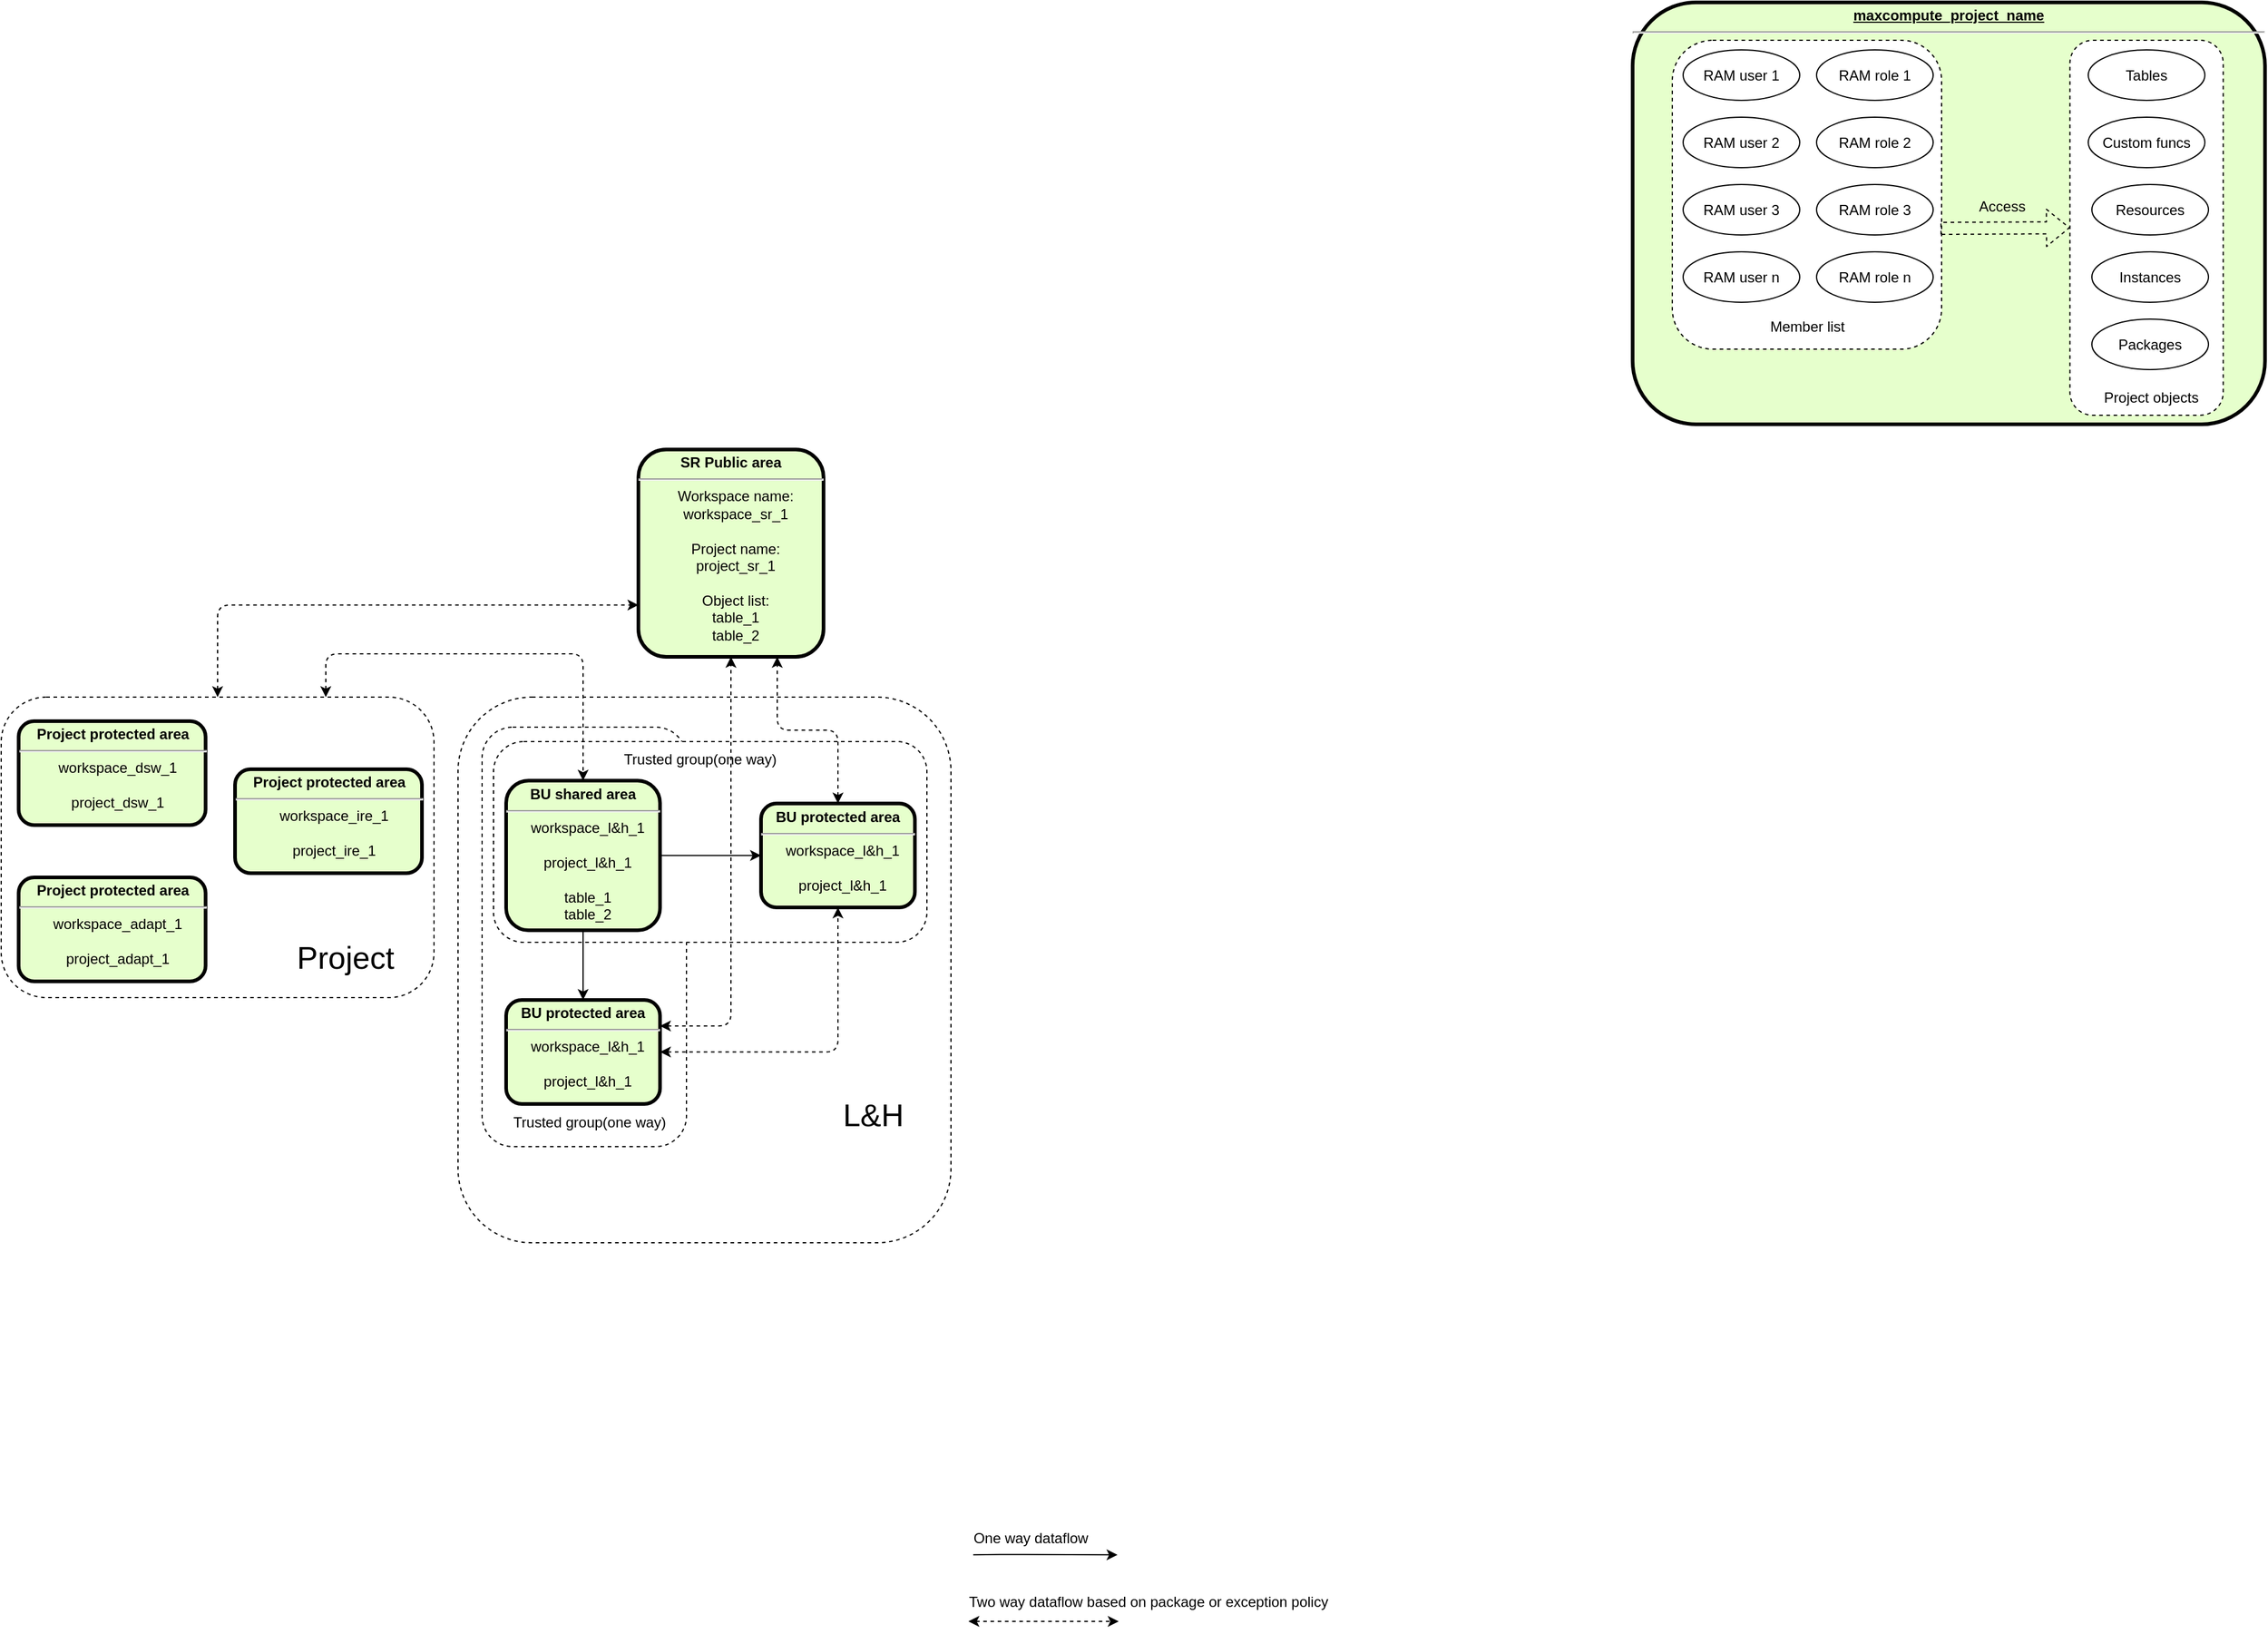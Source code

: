 <mxfile version="14.4.4" type="github">
  <diagram name="Page-1" id="c7558073-3199-34d8-9f00-42111426c3f3">
    <mxGraphModel dx="1746" dy="1850" grid="1" gridSize="10" guides="1" tooltips="1" connect="1" arrows="1" fold="1" page="1" pageScale="1" pageWidth="826" pageHeight="1169" background="#ffffff" math="0" shadow="0">
      <root>
        <mxCell id="0" />
        <mxCell id="1" parent="0" />
        <mxCell id="zFzPmybtbYSCaZnyCdFx-10" value="&lt;p style=&quot;margin: 0px ; margin-top: 4px ; text-align: center ; text-decoration: underline&quot;&gt;maxcompute_project_name&lt;/p&gt;&lt;hr&gt;&lt;p style=&quot;margin: 0px ; margin-left: 8px&quot;&gt;&lt;br&gt;&lt;/p&gt;" style="verticalAlign=middle;align=center;overflow=fill;fontSize=12;fontFamily=Helvetica;html=1;rounded=1;fontStyle=1;strokeWidth=3;fillColor=#E6FFCC" parent="1" vertex="1">
          <mxGeometry x="1157" y="-72" width="526" height="351" as="geometry" />
        </mxCell>
        <mxCell id="zFzPmybtbYSCaZnyCdFx-26" value="" style="rounded=1;whiteSpace=wrap;html=1;dashed=1;" parent="1" vertex="1">
          <mxGeometry x="1520.75" y="-40.5" width="127.5" height="312" as="geometry" />
        </mxCell>
        <mxCell id="zFzPmybtbYSCaZnyCdFx-24" value="" style="rounded=1;whiteSpace=wrap;html=1;dashed=1;" parent="1" vertex="1">
          <mxGeometry x="1190" y="-40.5" width="224" height="257" as="geometry" />
        </mxCell>
        <mxCell id="P1ETKW7xS4ezUGH-ev0N-116" value="" style="rounded=1;whiteSpace=wrap;html=1;dashed=1;" parent="1" vertex="1">
          <mxGeometry x="180" y="506" width="410" height="454" as="geometry" />
        </mxCell>
        <mxCell id="P1ETKW7xS4ezUGH-ev0N-103" value="" style="rounded=1;whiteSpace=wrap;html=1;dashed=1;" parent="1" vertex="1">
          <mxGeometry x="200" y="531" width="170" height="349" as="geometry" />
        </mxCell>
        <mxCell id="P1ETKW7xS4ezUGH-ev0N-111" value="" style="rounded=1;whiteSpace=wrap;html=1;dashed=1;" parent="1" vertex="1">
          <mxGeometry x="209.5" y="543" width="360.5" height="167" as="geometry" />
        </mxCell>
        <mxCell id="P1ETKW7xS4ezUGH-ev0N-105" value="" style="edgeStyle=orthogonalEdgeStyle;rounded=0;orthogonalLoop=1;jettySize=auto;html=1;entryX=0.5;entryY=0;entryDx=0;entryDy=0;" parent="1" source="10" target="BuY6lLi31nu-NfypY2Oj-50" edge="1">
          <mxGeometry relative="1" as="geometry">
            <mxPoint x="284" y="690" as="targetPoint" />
          </mxGeometry>
        </mxCell>
        <mxCell id="P1ETKW7xS4ezUGH-ev0N-113" value="" style="edgeStyle=orthogonalEdgeStyle;rounded=0;orthogonalLoop=1;jettySize=auto;html=1;exitX=1;exitY=0.5;exitDx=0;exitDy=0;entryX=0;entryY=0.5;entryDx=0;entryDy=0;" parent="1" source="10" target="BuY6lLi31nu-NfypY2Oj-49" edge="1">
          <mxGeometry relative="1" as="geometry">
            <mxPoint x="431" y="619" as="targetPoint" />
          </mxGeometry>
        </mxCell>
        <mxCell id="10" value="&lt;p style=&quot;margin: 4px 0px 0px&quot;&gt;BU shared area&lt;/p&gt;&lt;hr&gt;&lt;p style=&quot;margin: 0px ; margin-left: 8px&quot;&gt;&lt;span style=&quot;font-weight: 400&quot;&gt;workspace_l&amp;amp;h_1&lt;/span&gt;&lt;br&gt;&lt;/p&gt;&lt;p style=&quot;margin: 0px ; margin-left: 8px&quot;&gt;&lt;span style=&quot;font-weight: 400&quot;&gt;&lt;br&gt;&lt;/span&gt;&lt;/p&gt;&lt;p style=&quot;margin: 0px ; margin-left: 8px&quot;&gt;&lt;span style=&quot;font-weight: normal&quot;&gt;project_l&amp;amp;h_1&lt;/span&gt;&lt;/p&gt;&lt;p style=&quot;margin: 0px ; margin-left: 8px&quot;&gt;&lt;span style=&quot;font-weight: normal&quot;&gt;&lt;br&gt;&lt;/span&gt;&lt;/p&gt;&lt;p style=&quot;margin: 0px ; margin-left: 8px&quot;&gt;&lt;span style=&quot;font-weight: normal&quot;&gt;table_1&lt;/span&gt;&lt;/p&gt;&lt;p style=&quot;margin: 0px ; margin-left: 8px&quot;&gt;&lt;span style=&quot;font-weight: normal&quot;&gt;table_2&lt;/span&gt;&lt;/p&gt;" style="verticalAlign=middle;align=center;overflow=fill;fontSize=12;fontFamily=Helvetica;html=1;rounded=1;fontStyle=1;strokeWidth=3;fillColor=#E6FFCC" parent="1" vertex="1">
          <mxGeometry x="220" y="575.5" width="128" height="124.5" as="geometry" />
        </mxCell>
        <mxCell id="P1ETKW7xS4ezUGH-ev0N-104" value="Trusted group(one way)" style="text;html=1;align=center;verticalAlign=middle;resizable=0;points=[];autosize=1;" parent="1" vertex="1">
          <mxGeometry x="220" y="851" width="137" height="18" as="geometry" />
        </mxCell>
        <mxCell id="P1ETKW7xS4ezUGH-ev0N-112" value="Trusted group(one way)" style="text;html=1;align=center;verticalAlign=middle;resizable=0;points=[];autosize=1;" parent="1" vertex="1">
          <mxGeometry x="312" y="548.5" width="137" height="18" as="geometry" />
        </mxCell>
        <mxCell id="P1ETKW7xS4ezUGH-ev0N-117" value="L&amp;amp;H" style="text;html=1;align=center;verticalAlign=middle;resizable=0;points=[];autosize=1;strokeWidth=1;fontSize=26;" parent="1" vertex="1">
          <mxGeometry x="490" y="834" width="70" height="40" as="geometry" />
        </mxCell>
        <mxCell id="P1ETKW7xS4ezUGH-ev0N-125" value="" style="endArrow=classic;html=1;fontSize=20;" parent="1" edge="1">
          <mxGeometry width="50" height="50" relative="1" as="geometry">
            <mxPoint x="608.5" y="1219.66" as="sourcePoint" />
            <mxPoint x="728.5" y="1219.66" as="targetPoint" />
            <Array as="points">
              <mxPoint x="640.5" y="1219.33" />
            </Array>
          </mxGeometry>
        </mxCell>
        <mxCell id="P1ETKW7xS4ezUGH-ev0N-126" value="&lt;font style=&quot;font-size: 12px&quot;&gt;One way dataflow&lt;/font&gt;" style="text;html=1;align=center;verticalAlign=middle;resizable=0;points=[];autosize=1;fontSize=20;" parent="1" vertex="1">
          <mxGeometry x="603" y="1186.0" width="105" height="31" as="geometry" />
        </mxCell>
        <mxCell id="P1ETKW7xS4ezUGH-ev0N-143" value="" style="rounded=1;whiteSpace=wrap;html=1;dashed=1;" parent="1" vertex="1">
          <mxGeometry x="-200" y="506" width="360" height="250" as="geometry" />
        </mxCell>
        <mxCell id="P1ETKW7xS4ezUGH-ev0N-156" value="Project" style="text;html=1;align=center;verticalAlign=middle;resizable=0;points=[];autosize=1;strokeWidth=1;fontSize=26;" parent="1" vertex="1">
          <mxGeometry x="36" y="702.5" width="100" height="40" as="geometry" />
        </mxCell>
        <mxCell id="P1ETKW7xS4ezUGH-ev0N-159" value="&lt;p style=&quot;margin: 4px 0px 0px ; text-align: center&quot;&gt;SR Public area&lt;/p&gt;&lt;hr&gt;&lt;p style=&quot;margin: 0px ; margin-left: 8px&quot;&gt;&lt;span style=&quot;font-weight: normal&quot;&gt;Workspace name:&lt;/span&gt;&lt;/p&gt;&lt;p style=&quot;margin: 0px ; margin-left: 8px&quot;&gt;&lt;span style=&quot;font-weight: normal&quot;&gt;&lt;span&gt;workspace_sr_1&lt;/span&gt;&lt;br&gt;&lt;/span&gt;&lt;/p&gt;&lt;p style=&quot;margin: 0px ; margin-left: 8px&quot;&gt;&lt;span style=&quot;font-weight: normal&quot;&gt;&lt;br&gt;&lt;/span&gt;&lt;/p&gt;&lt;p style=&quot;margin: 0px ; margin-left: 8px&quot;&gt;&lt;span style=&quot;font-weight: normal&quot;&gt;Project name:&lt;/span&gt;&lt;/p&gt;&lt;p style=&quot;margin: 0px ; margin-left: 8px&quot;&gt;&lt;span style=&quot;font-weight: normal&quot;&gt;project_sr_1&lt;/span&gt;&lt;/p&gt;&lt;p style=&quot;margin: 0px ; margin-left: 8px&quot;&gt;&lt;span style=&quot;font-weight: normal&quot;&gt;&lt;br&gt;&lt;/span&gt;&lt;/p&gt;&lt;p style=&quot;margin: 0px ; margin-left: 8px&quot;&gt;&lt;span style=&quot;font-weight: normal&quot;&gt;Object list:&lt;/span&gt;&lt;/p&gt;&lt;p style=&quot;margin: 0px ; margin-left: 8px&quot;&gt;&lt;span style=&quot;font-weight: normal&quot;&gt;table_1&lt;/span&gt;&lt;/p&gt;&lt;p style=&quot;margin: 0px ; margin-left: 8px&quot;&gt;&lt;span style=&quot;font-weight: normal&quot;&gt;table_2&lt;/span&gt;&lt;/p&gt;" style="verticalAlign=middle;align=center;overflow=fill;fontSize=12;fontFamily=Helvetica;html=1;rounded=1;fontStyle=1;strokeWidth=3;fillColor=#E6FFCC" parent="1" vertex="1">
          <mxGeometry x="330" y="300" width="154" height="172.5" as="geometry" />
        </mxCell>
        <mxCell id="zFzPmybtbYSCaZnyCdFx-11" value="RAM user 3" style="ellipse;whiteSpace=wrap;html=1;" parent="1" vertex="1">
          <mxGeometry x="1199" y="79.5" width="97" height="42" as="geometry" />
        </mxCell>
        <mxCell id="zFzPmybtbYSCaZnyCdFx-12" value="RAM user 2" style="ellipse;whiteSpace=wrap;html=1;" parent="1" vertex="1">
          <mxGeometry x="1199" y="23.5" width="97" height="42" as="geometry" />
        </mxCell>
        <mxCell id="zFzPmybtbYSCaZnyCdFx-13" value="RAM user 1" style="ellipse;whiteSpace=wrap;html=1;" parent="1" vertex="1">
          <mxGeometry x="1199" y="-32.5" width="97" height="42" as="geometry" />
        </mxCell>
        <mxCell id="zFzPmybtbYSCaZnyCdFx-14" value="RAM role 3" style="ellipse;whiteSpace=wrap;html=1;" parent="1" vertex="1">
          <mxGeometry x="1310" y="79.5" width="97" height="42" as="geometry" />
        </mxCell>
        <mxCell id="zFzPmybtbYSCaZnyCdFx-15" value="RAM role 2" style="ellipse;whiteSpace=wrap;html=1;" parent="1" vertex="1">
          <mxGeometry x="1310" y="23.5" width="97" height="42" as="geometry" />
        </mxCell>
        <mxCell id="zFzPmybtbYSCaZnyCdFx-16" value="RAM role 1" style="ellipse;whiteSpace=wrap;html=1;" parent="1" vertex="1">
          <mxGeometry x="1310" y="-32.5" width="97" height="42" as="geometry" />
        </mxCell>
        <mxCell id="zFzPmybtbYSCaZnyCdFx-17" value="RAM user n" style="ellipse;whiteSpace=wrap;html=1;" parent="1" vertex="1">
          <mxGeometry x="1199" y="135.5" width="97" height="42" as="geometry" />
        </mxCell>
        <mxCell id="zFzPmybtbYSCaZnyCdFx-18" value="RAM role n" style="ellipse;whiteSpace=wrap;html=1;" parent="1" vertex="1">
          <mxGeometry x="1310" y="135.5" width="97" height="42" as="geometry" />
        </mxCell>
        <mxCell id="zFzPmybtbYSCaZnyCdFx-19" value="Tables" style="ellipse;whiteSpace=wrap;html=1;" parent="1" vertex="1">
          <mxGeometry x="1536" y="-32.5" width="97" height="42" as="geometry" />
        </mxCell>
        <mxCell id="zFzPmybtbYSCaZnyCdFx-20" value="Custom funcs" style="ellipse;whiteSpace=wrap;html=1;" parent="1" vertex="1">
          <mxGeometry x="1536" y="23.5" width="97" height="42" as="geometry" />
        </mxCell>
        <mxCell id="zFzPmybtbYSCaZnyCdFx-21" value="Resources" style="ellipse;whiteSpace=wrap;html=1;" parent="1" vertex="1">
          <mxGeometry x="1539" y="79.5" width="97" height="42" as="geometry" />
        </mxCell>
        <mxCell id="zFzPmybtbYSCaZnyCdFx-22" value="Instances" style="ellipse;whiteSpace=wrap;html=1;" parent="1" vertex="1">
          <mxGeometry x="1539" y="135.5" width="97" height="42" as="geometry" />
        </mxCell>
        <mxCell id="zFzPmybtbYSCaZnyCdFx-23" value="Packages" style="ellipse;whiteSpace=wrap;html=1;" parent="1" vertex="1">
          <mxGeometry x="1539" y="191.5" width="97" height="42" as="geometry" />
        </mxCell>
        <mxCell id="zFzPmybtbYSCaZnyCdFx-25" value="Member list" style="text;html=1;align=center;verticalAlign=middle;resizable=0;points=[];autosize=1;" parent="1" vertex="1">
          <mxGeometry x="1266" y="188.5" width="72" height="18" as="geometry" />
        </mxCell>
        <mxCell id="zFzPmybtbYSCaZnyCdFx-27" value="Project objects" style="text;html=1;align=center;verticalAlign=middle;resizable=0;points=[];autosize=1;" parent="1" vertex="1">
          <mxGeometry x="1543" y="247.5" width="89" height="18" as="geometry" />
        </mxCell>
        <mxCell id="BuY6lLi31nu-NfypY2Oj-10" value="" style="shape=flexArrow;endArrow=classic;html=1;entryX=0;entryY=0.5;entryDx=0;entryDy=0;dashed=1;" edge="1" parent="1" target="zFzPmybtbYSCaZnyCdFx-26">
          <mxGeometry width="50" height="50" relative="1" as="geometry">
            <mxPoint x="1413" y="116" as="sourcePoint" />
            <mxPoint x="1483" y="69" as="targetPoint" />
          </mxGeometry>
        </mxCell>
        <mxCell id="BuY6lLi31nu-NfypY2Oj-11" value="Access" style="text;html=1;align=center;verticalAlign=middle;resizable=0;points=[];autosize=1;" vertex="1" parent="1">
          <mxGeometry x="1439" y="89" width="49" height="18" as="geometry" />
        </mxCell>
        <mxCell id="BuY6lLi31nu-NfypY2Oj-38" value="&lt;div&gt;&lt;span style=&quot;font-size: 12px&quot;&gt;Two way dataflow based on package or exception policy&lt;/span&gt;&lt;/div&gt;" style="text;html=1;align=left;verticalAlign=middle;resizable=0;points=[];autosize=1;fontSize=20;" vertex="1" parent="1">
          <mxGeometry x="603" y="1240" width="310" height="30" as="geometry" />
        </mxCell>
        <mxCell id="BuY6lLi31nu-NfypY2Oj-42" value="" style="endArrow=classic;startArrow=classic;html=1;dashed=1;" edge="1" parent="1">
          <mxGeometry width="50" height="50" relative="1" as="geometry">
            <mxPoint x="604.5" y="1275" as="sourcePoint" />
            <mxPoint x="729.5" y="1275" as="targetPoint" />
          </mxGeometry>
        </mxCell>
        <mxCell id="BuY6lLi31nu-NfypY2Oj-45" value="" style="endArrow=classic;startArrow=classic;html=1;dashed=1;fontSize=26;edgeStyle=orthogonalEdgeStyle;entryX=0.75;entryY=1;entryDx=0;entryDy=0;exitX=0.5;exitY=0;exitDx=0;exitDy=0;" edge="1" parent="1" source="BuY6lLi31nu-NfypY2Oj-49" target="P1ETKW7xS4ezUGH-ev0N-159">
          <mxGeometry width="50" height="50" relative="1" as="geometry">
            <mxPoint x="494.5" y="576" as="sourcePoint" />
            <mxPoint x="260" y="360" as="targetPoint" />
          </mxGeometry>
        </mxCell>
        <mxCell id="BuY6lLi31nu-NfypY2Oj-46" value="" style="endArrow=classic;startArrow=classic;html=1;dashed=1;fontSize=26;edgeStyle=orthogonalEdgeStyle;entryX=0.5;entryY=1;entryDx=0;entryDy=0;exitX=1;exitY=0.5;exitDx=0;exitDy=0;" edge="1" parent="1" source="BuY6lLi31nu-NfypY2Oj-50" target="BuY6lLi31nu-NfypY2Oj-49">
          <mxGeometry width="50" height="50" relative="1" as="geometry">
            <mxPoint x="348" y="748.5" as="sourcePoint" />
            <mxPoint x="494.5" y="662" as="targetPoint" />
          </mxGeometry>
        </mxCell>
        <mxCell id="BuY6lLi31nu-NfypY2Oj-49" value="&lt;p style=&quot;margin: 4px 0px 0px&quot;&gt;BU protected area&lt;/p&gt;&lt;hr&gt;&lt;p style=&quot;margin: 0px ; margin-left: 8px&quot;&gt;&lt;span style=&quot;font-weight: 400&quot;&gt;workspace_l&amp;amp;h_1&lt;/span&gt;&lt;br&gt;&lt;/p&gt;&lt;p style=&quot;margin: 0px ; margin-left: 8px&quot;&gt;&lt;span style=&quot;font-weight: 400&quot;&gt;&lt;br&gt;&lt;/span&gt;&lt;/p&gt;&lt;p style=&quot;margin: 0px ; margin-left: 8px&quot;&gt;&lt;span style=&quot;font-weight: normal&quot;&gt;project_l&amp;amp;h_1&lt;/span&gt;&lt;/p&gt;" style="verticalAlign=middle;align=center;overflow=fill;fontSize=12;fontFamily=Helvetica;html=1;rounded=1;fontStyle=1;strokeWidth=3;fillColor=#E6FFCC" vertex="1" parent="1">
          <mxGeometry x="432" y="594.5" width="128" height="86.5" as="geometry" />
        </mxCell>
        <mxCell id="BuY6lLi31nu-NfypY2Oj-50" value="&lt;p style=&quot;margin: 4px 0px 0px&quot;&gt;BU protected area&lt;/p&gt;&lt;hr&gt;&lt;p style=&quot;margin: 0px ; margin-left: 8px&quot;&gt;&lt;span style=&quot;font-weight: 400&quot;&gt;workspace_l&amp;amp;h_1&lt;/span&gt;&lt;br&gt;&lt;/p&gt;&lt;p style=&quot;margin: 0px ; margin-left: 8px&quot;&gt;&lt;span style=&quot;font-weight: 400&quot;&gt;&lt;br&gt;&lt;/span&gt;&lt;/p&gt;&lt;p style=&quot;margin: 0px ; margin-left: 8px&quot;&gt;&lt;span style=&quot;font-weight: normal&quot;&gt;project_l&amp;amp;h_1&lt;/span&gt;&lt;/p&gt;" style="verticalAlign=middle;align=center;overflow=fill;fontSize=12;fontFamily=Helvetica;html=1;rounded=1;fontStyle=1;strokeWidth=3;fillColor=#E6FFCC" vertex="1" parent="1">
          <mxGeometry x="220" y="758" width="128" height="86.5" as="geometry" />
        </mxCell>
        <mxCell id="BuY6lLi31nu-NfypY2Oj-51" value="&lt;p style=&quot;margin: 4px 0px 0px&quot;&gt;Project protected area&lt;/p&gt;&lt;hr&gt;&lt;p style=&quot;margin: 0px ; margin-left: 8px&quot;&gt;&lt;span style=&quot;font-weight: 400&quot;&gt;workspace_dsw_1&lt;/span&gt;&lt;br&gt;&lt;/p&gt;&lt;p style=&quot;margin: 0px ; margin-left: 8px&quot;&gt;&lt;span style=&quot;font-weight: 400&quot;&gt;&lt;br&gt;&lt;/span&gt;&lt;/p&gt;&lt;p style=&quot;margin: 0px ; margin-left: 8px&quot;&gt;&lt;span style=&quot;font-weight: normal&quot;&gt;project_dsw_1&lt;/span&gt;&lt;/p&gt;" style="verticalAlign=middle;align=center;overflow=fill;fontSize=12;fontFamily=Helvetica;html=1;rounded=1;fontStyle=1;strokeWidth=3;fillColor=#E6FFCC" vertex="1" parent="1">
          <mxGeometry x="-185.5" y="526" width="155.5" height="86.5" as="geometry" />
        </mxCell>
        <mxCell id="BuY6lLi31nu-NfypY2Oj-52" value="&lt;p style=&quot;margin: 4px 0px 0px&quot;&gt;Project protected area&lt;/p&gt;&lt;hr&gt;&lt;p style=&quot;margin: 0px ; margin-left: 8px&quot;&gt;&lt;span style=&quot;font-weight: 400&quot;&gt;workspace_adapt_1&lt;/span&gt;&lt;br&gt;&lt;/p&gt;&lt;p style=&quot;margin: 0px ; margin-left: 8px&quot;&gt;&lt;span style=&quot;font-weight: 400&quot;&gt;&lt;br&gt;&lt;/span&gt;&lt;/p&gt;&lt;p style=&quot;margin: 0px ; margin-left: 8px&quot;&gt;&lt;span style=&quot;font-weight: normal&quot;&gt;project_adapt_1&lt;/span&gt;&lt;/p&gt;" style="verticalAlign=middle;align=center;overflow=fill;fontSize=12;fontFamily=Helvetica;html=1;rounded=1;fontStyle=1;strokeWidth=3;fillColor=#E6FFCC" vertex="1" parent="1">
          <mxGeometry x="-185.5" y="656" width="155.5" height="86.5" as="geometry" />
        </mxCell>
        <mxCell id="BuY6lLi31nu-NfypY2Oj-53" value="&lt;p style=&quot;margin: 4px 0px 0px&quot;&gt;Project protected area&lt;/p&gt;&lt;hr&gt;&lt;p style=&quot;margin: 0px ; margin-left: 8px&quot;&gt;&lt;span style=&quot;font-weight: 400&quot;&gt;workspace_ire_1&lt;/span&gt;&lt;br&gt;&lt;/p&gt;&lt;p style=&quot;margin: 0px ; margin-left: 8px&quot;&gt;&lt;span style=&quot;font-weight: 400&quot;&gt;&lt;br&gt;&lt;/span&gt;&lt;/p&gt;&lt;p style=&quot;margin: 0px ; margin-left: 8px&quot;&gt;&lt;span style=&quot;font-weight: normal&quot;&gt;project_ire_1&lt;/span&gt;&lt;/p&gt;" style="verticalAlign=middle;align=center;overflow=fill;fontSize=12;fontFamily=Helvetica;html=1;rounded=1;fontStyle=1;strokeWidth=3;fillColor=#E6FFCC" vertex="1" parent="1">
          <mxGeometry x="-5.5" y="566" width="155.5" height="86.5" as="geometry" />
        </mxCell>
        <mxCell id="BuY6lLi31nu-NfypY2Oj-54" value="" style="endArrow=classic;startArrow=classic;html=1;dashed=1;fontSize=26;edgeStyle=orthogonalEdgeStyle;entryX=0;entryY=0.75;entryDx=0;entryDy=0;exitX=0.5;exitY=0;exitDx=0;exitDy=0;" edge="1" parent="1" source="P1ETKW7xS4ezUGH-ev0N-143" target="P1ETKW7xS4ezUGH-ev0N-159">
          <mxGeometry width="50" height="50" relative="1" as="geometry">
            <mxPoint x="111" y="434.5" as="sourcePoint" />
            <mxPoint x="70" y="279" as="targetPoint" />
          </mxGeometry>
        </mxCell>
        <mxCell id="BuY6lLi31nu-NfypY2Oj-56" value="" style="endArrow=classic;startArrow=classic;html=1;dashed=1;fontSize=26;edgeStyle=orthogonalEdgeStyle;entryX=0.5;entryY=0;entryDx=0;entryDy=0;exitX=0.75;exitY=0;exitDx=0;exitDy=0;" edge="1" parent="1" source="P1ETKW7xS4ezUGH-ev0N-143" target="10">
          <mxGeometry width="50" height="50" relative="1" as="geometry">
            <mxPoint x="70" y="460" as="sourcePoint" />
            <mxPoint x="349.5" y="386.875" as="targetPoint" />
            <Array as="points">
              <mxPoint x="70" y="470" />
              <mxPoint x="284" y="470" />
            </Array>
          </mxGeometry>
        </mxCell>
        <mxCell id="BuY6lLi31nu-NfypY2Oj-57" value="" style="endArrow=classic;startArrow=classic;html=1;dashed=1;fontSize=26;edgeStyle=orthogonalEdgeStyle;entryX=0.5;entryY=1;entryDx=0;entryDy=0;exitX=1;exitY=0.25;exitDx=0;exitDy=0;" edge="1" parent="1" source="BuY6lLi31nu-NfypY2Oj-50" target="P1ETKW7xS4ezUGH-ev0N-159">
          <mxGeometry width="50" height="50" relative="1" as="geometry">
            <mxPoint x="590" y="443.0" as="sourcePoint" />
            <mxPoint x="539.5" y="340" as="targetPoint" />
          </mxGeometry>
        </mxCell>
      </root>
    </mxGraphModel>
  </diagram>
</mxfile>
